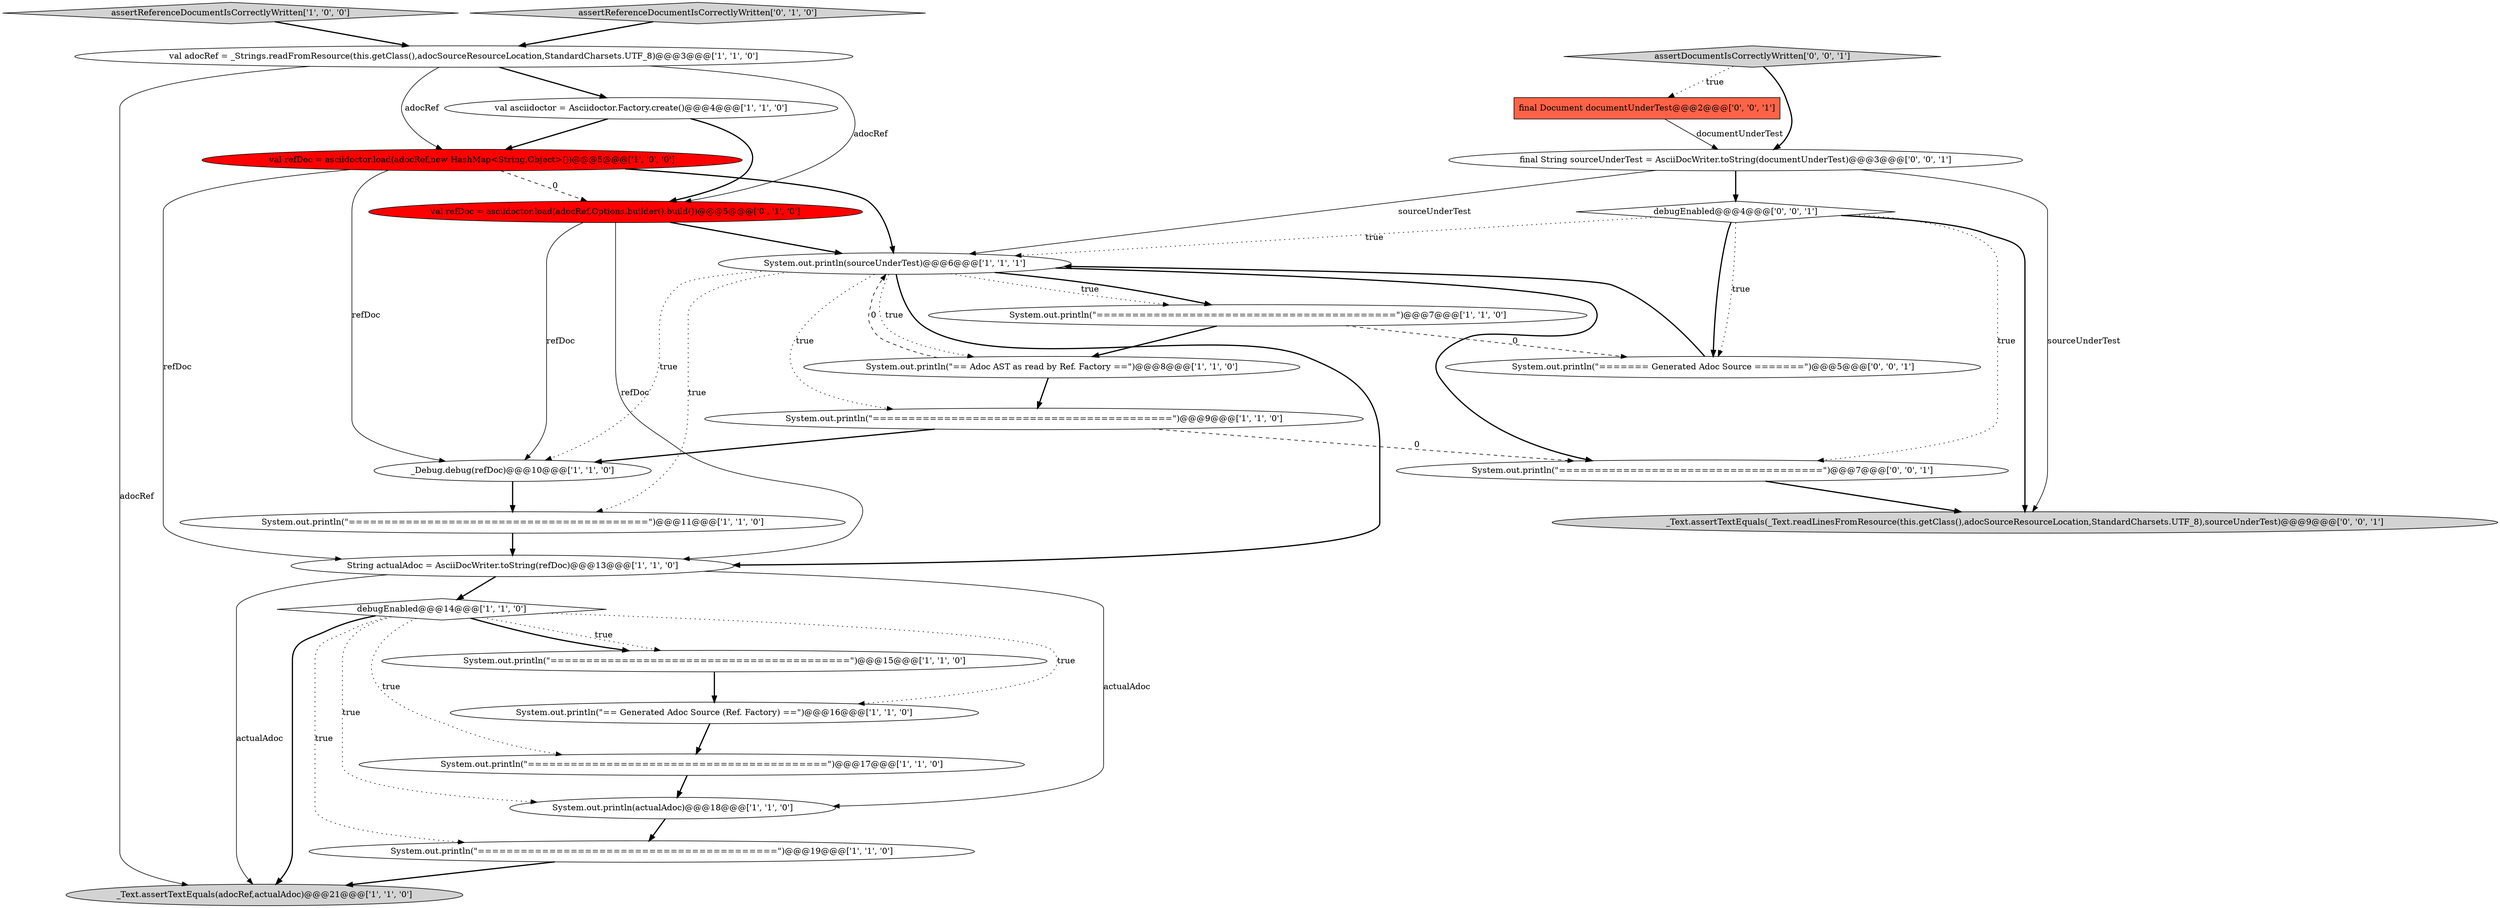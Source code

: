 digraph {
7 [style = filled, label = "val adocRef = _Strings.readFromResource(this.getClass(),adocSourceResourceLocation,StandardCharsets.UTF_8)@@@3@@@['1', '1', '0']", fillcolor = white, shape = ellipse image = "AAA0AAABBB1BBB"];
16 [style = filled, label = "System.out.println(\"== Generated Adoc Source (Ref. Factory) ==\")@@@16@@@['1', '1', '0']", fillcolor = white, shape = ellipse image = "AAA0AAABBB1BBB"];
9 [style = filled, label = "System.out.println(\"==========================================\")@@@17@@@['1', '1', '0']", fillcolor = white, shape = ellipse image = "AAA0AAABBB1BBB"];
15 [style = filled, label = "String actualAdoc = AsciiDocWriter.toString(refDoc)@@@13@@@['1', '1', '0']", fillcolor = white, shape = ellipse image = "AAA0AAABBB1BBB"];
13 [style = filled, label = "_Text.assertTextEquals(adocRef,actualAdoc)@@@21@@@['1', '1', '0']", fillcolor = lightgray, shape = ellipse image = "AAA0AAABBB1BBB"];
2 [style = filled, label = "System.out.println(\"==========================================\")@@@19@@@['1', '1', '0']", fillcolor = white, shape = ellipse image = "AAA0AAABBB1BBB"];
4 [style = filled, label = "System.out.println(sourceUnderTest)@@@6@@@['1', '1', '1']", fillcolor = white, shape = ellipse image = "AAA0AAABBB1BBB"];
24 [style = filled, label = "_Text.assertTextEquals(_Text.readLinesFromResource(this.getClass(),adocSourceResourceLocation,StandardCharsets.UTF_8),sourceUnderTest)@@@9@@@['0', '0', '1']", fillcolor = lightgray, shape = ellipse image = "AAA0AAABBB3BBB"];
18 [style = filled, label = "val refDoc = asciidoctor.load(adocRef,Options.builder().build())@@@5@@@['0', '1', '0']", fillcolor = red, shape = ellipse image = "AAA1AAABBB2BBB"];
3 [style = filled, label = "assertReferenceDocumentIsCorrectlyWritten['1', '0', '0']", fillcolor = lightgray, shape = diamond image = "AAA0AAABBB1BBB"];
19 [style = filled, label = "assertReferenceDocumentIsCorrectlyWritten['0', '1', '0']", fillcolor = lightgray, shape = diamond image = "AAA0AAABBB2BBB"];
8 [style = filled, label = "val asciidoctor = Asciidoctor.Factory.create()@@@4@@@['1', '1', '0']", fillcolor = white, shape = ellipse image = "AAA0AAABBB1BBB"];
6 [style = filled, label = "System.out.println(\"== Adoc AST as read by Ref. Factory ==\")@@@8@@@['1', '1', '0']", fillcolor = white, shape = ellipse image = "AAA0AAABBB1BBB"];
23 [style = filled, label = "debugEnabled@@@4@@@['0', '0', '1']", fillcolor = white, shape = diamond image = "AAA0AAABBB3BBB"];
11 [style = filled, label = "_Debug.debug(refDoc)@@@10@@@['1', '1', '0']", fillcolor = white, shape = ellipse image = "AAA0AAABBB1BBB"];
26 [style = filled, label = "System.out.println(\"=====================================\")@@@7@@@['0', '0', '1']", fillcolor = white, shape = ellipse image = "AAA0AAABBB3BBB"];
25 [style = filled, label = "System.out.println(\"======= Generated Adoc Source =======\")@@@5@@@['0', '0', '1']", fillcolor = white, shape = ellipse image = "AAA0AAABBB3BBB"];
1 [style = filled, label = "System.out.println(\"==========================================\")@@@15@@@['1', '1', '0']", fillcolor = white, shape = ellipse image = "AAA0AAABBB1BBB"];
5 [style = filled, label = "val refDoc = asciidoctor.load(adocRef,new HashMap<String,Object>())@@@5@@@['1', '0', '0']", fillcolor = red, shape = ellipse image = "AAA1AAABBB1BBB"];
20 [style = filled, label = "assertDocumentIsCorrectlyWritten['0', '0', '1']", fillcolor = lightgray, shape = diamond image = "AAA0AAABBB3BBB"];
21 [style = filled, label = "final Document documentUnderTest@@@2@@@['0', '0', '1']", fillcolor = tomato, shape = box image = "AAA0AAABBB3BBB"];
0 [style = filled, label = "System.out.println(\"==========================================\")@@@11@@@['1', '1', '0']", fillcolor = white, shape = ellipse image = "AAA0AAABBB1BBB"];
22 [style = filled, label = "final String sourceUnderTest = AsciiDocWriter.toString(documentUnderTest)@@@3@@@['0', '0', '1']", fillcolor = white, shape = ellipse image = "AAA0AAABBB3BBB"];
10 [style = filled, label = "debugEnabled@@@14@@@['1', '1', '0']", fillcolor = white, shape = diamond image = "AAA0AAABBB1BBB"];
12 [style = filled, label = "System.out.println(actualAdoc)@@@18@@@['1', '1', '0']", fillcolor = white, shape = ellipse image = "AAA0AAABBB1BBB"];
14 [style = filled, label = "System.out.println(\"==========================================\")@@@7@@@['1', '1', '0']", fillcolor = white, shape = ellipse image = "AAA0AAABBB1BBB"];
17 [style = filled, label = "System.out.println(\"==========================================\")@@@9@@@['1', '1', '0']", fillcolor = white, shape = ellipse image = "AAA0AAABBB1BBB"];
4->6 [style = dotted, label="true"];
6->17 [style = bold, label=""];
23->25 [style = bold, label=""];
4->14 [style = bold, label=""];
15->10 [style = bold, label=""];
10->12 [style = dotted, label="true"];
5->15 [style = solid, label="refDoc"];
14->25 [style = dashed, label="0"];
15->13 [style = solid, label="actualAdoc"];
8->18 [style = bold, label=""];
4->0 [style = dotted, label="true"];
4->15 [style = bold, label=""];
22->24 [style = solid, label="sourceUnderTest"];
4->26 [style = bold, label=""];
25->4 [style = bold, label=""];
4->11 [style = dotted, label="true"];
22->4 [style = solid, label="sourceUnderTest"];
20->21 [style = dotted, label="true"];
21->22 [style = solid, label="documentUnderTest"];
5->11 [style = solid, label="refDoc"];
4->14 [style = dotted, label="true"];
7->8 [style = bold, label=""];
26->24 [style = bold, label=""];
10->9 [style = dotted, label="true"];
22->23 [style = bold, label=""];
5->18 [style = dashed, label="0"];
0->15 [style = bold, label=""];
6->4 [style = dashed, label="0"];
15->12 [style = solid, label="actualAdoc"];
20->22 [style = bold, label=""];
2->13 [style = bold, label=""];
7->13 [style = solid, label="adocRef"];
12->2 [style = bold, label=""];
23->24 [style = bold, label=""];
11->0 [style = bold, label=""];
23->4 [style = dotted, label="true"];
23->26 [style = dotted, label="true"];
18->4 [style = bold, label=""];
8->5 [style = bold, label=""];
10->13 [style = bold, label=""];
3->7 [style = bold, label=""];
10->2 [style = dotted, label="true"];
1->16 [style = bold, label=""];
5->4 [style = bold, label=""];
18->15 [style = solid, label="refDoc"];
7->5 [style = solid, label="adocRef"];
17->26 [style = dashed, label="0"];
7->18 [style = solid, label="adocRef"];
9->12 [style = bold, label=""];
10->1 [style = dotted, label="true"];
18->11 [style = solid, label="refDoc"];
10->1 [style = bold, label=""];
4->17 [style = dotted, label="true"];
10->16 [style = dotted, label="true"];
19->7 [style = bold, label=""];
23->25 [style = dotted, label="true"];
14->6 [style = bold, label=""];
16->9 [style = bold, label=""];
17->11 [style = bold, label=""];
}
